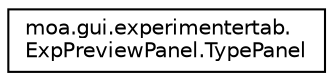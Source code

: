 digraph "Graphical Class Hierarchy"
{
 // LATEX_PDF_SIZE
  edge [fontname="Helvetica",fontsize="10",labelfontname="Helvetica",labelfontsize="10"];
  node [fontname="Helvetica",fontsize="10",shape=record];
  rankdir="LR";
  Node0 [label="moa.gui.experimentertab.\lExpPreviewPanel.TypePanel",height=0.2,width=0.4,color="black", fillcolor="white", style="filled",URL="$enummoa_1_1gui_1_1experimentertab_1_1_exp_preview_panel_1_1_type_panel.html",tooltip=" "];
}
